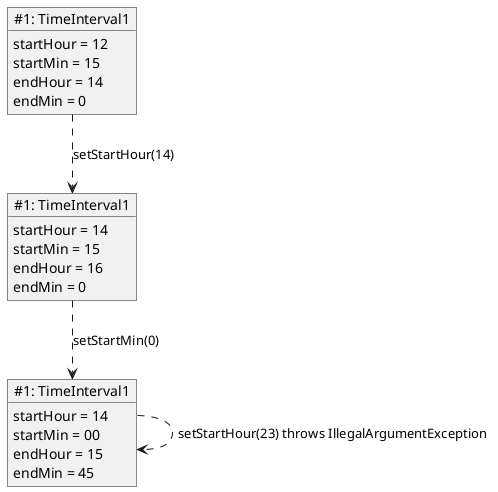@startuml
object "~#1: TimeInterval1" as ti1 {
	startHour = 12
	startMin = 15
	endHour = 14
	endMin = 0
}
object "~#1: TimeInterval1" as ti2 {
	startHour = 14
	startMin = 15
	endHour = 16
	endMin = 0
}
ti1 ..> ti2: setStartHour(14)
object "~#1: TimeInterval1" as ti3 {
	startHour = 14
	startMin = 00
	endHour = 15
	endMin = 45
}
ti2 ..> ti3: setStartMin(0)
ti3 ..> ti3: setStartHour(23) throws IllegalArgumentException
@enduml
